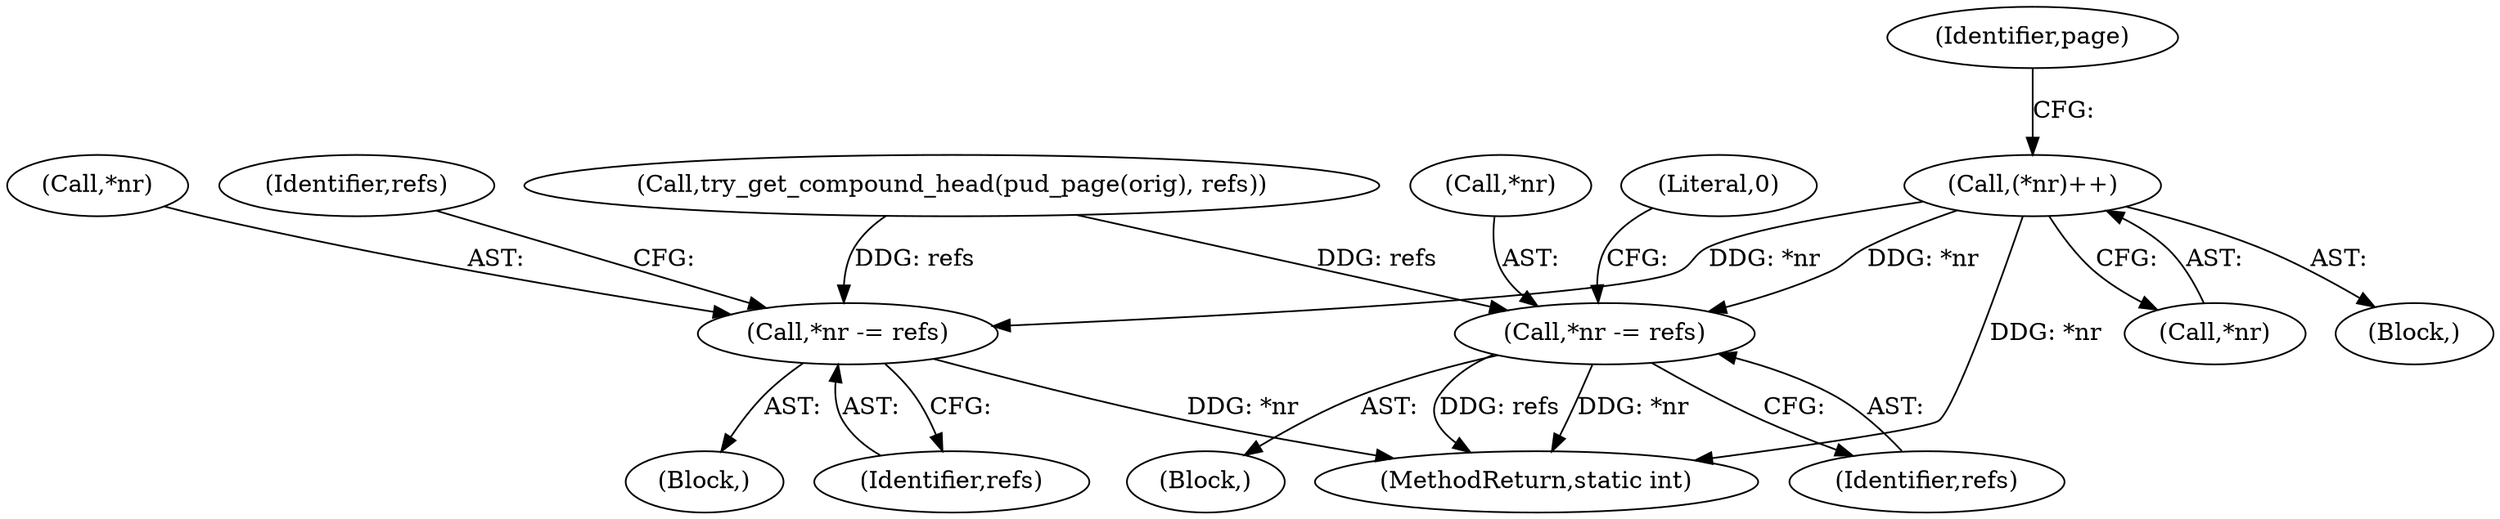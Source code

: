 digraph "0_linux_6b3a707736301c2128ca85ce85fb13f60b5e350a_9@pointer" {
"1000151" [label="(Call,(*nr)++)"];
"1000175" [label="(Call,*nr -= refs)"];
"1000190" [label="(Call,*nr -= refs)"];
"1000178" [label="(Identifier,refs)"];
"1000155" [label="(Identifier,page)"];
"1000205" [label="(MethodReturn,static int)"];
"1000176" [label="(Call,*nr)"];
"1000152" [label="(Call,*nr)"];
"1000175" [label="(Call,*nr -= refs)"];
"1000174" [label="(Block,)"];
"1000180" [label="(Literal,0)"];
"1000196" [label="(Identifier,refs)"];
"1000189" [label="(Block,)"];
"1000191" [label="(Call,*nr)"];
"1000190" [label="(Call,*nr -= refs)"];
"1000151" [label="(Call,(*nr)++)"];
"1000193" [label="(Identifier,refs)"];
"1000144" [label="(Block,)"];
"1000167" [label="(Call,try_get_compound_head(pud_page(orig), refs))"];
"1000151" -> "1000144"  [label="AST: "];
"1000151" -> "1000152"  [label="CFG: "];
"1000152" -> "1000151"  [label="AST: "];
"1000155" -> "1000151"  [label="CFG: "];
"1000151" -> "1000205"  [label="DDG: *nr"];
"1000151" -> "1000175"  [label="DDG: *nr"];
"1000151" -> "1000190"  [label="DDG: *nr"];
"1000175" -> "1000174"  [label="AST: "];
"1000175" -> "1000178"  [label="CFG: "];
"1000176" -> "1000175"  [label="AST: "];
"1000178" -> "1000175"  [label="AST: "];
"1000180" -> "1000175"  [label="CFG: "];
"1000175" -> "1000205"  [label="DDG: *nr"];
"1000175" -> "1000205"  [label="DDG: refs"];
"1000167" -> "1000175"  [label="DDG: refs"];
"1000190" -> "1000189"  [label="AST: "];
"1000190" -> "1000193"  [label="CFG: "];
"1000191" -> "1000190"  [label="AST: "];
"1000193" -> "1000190"  [label="AST: "];
"1000196" -> "1000190"  [label="CFG: "];
"1000190" -> "1000205"  [label="DDG: *nr"];
"1000167" -> "1000190"  [label="DDG: refs"];
}
